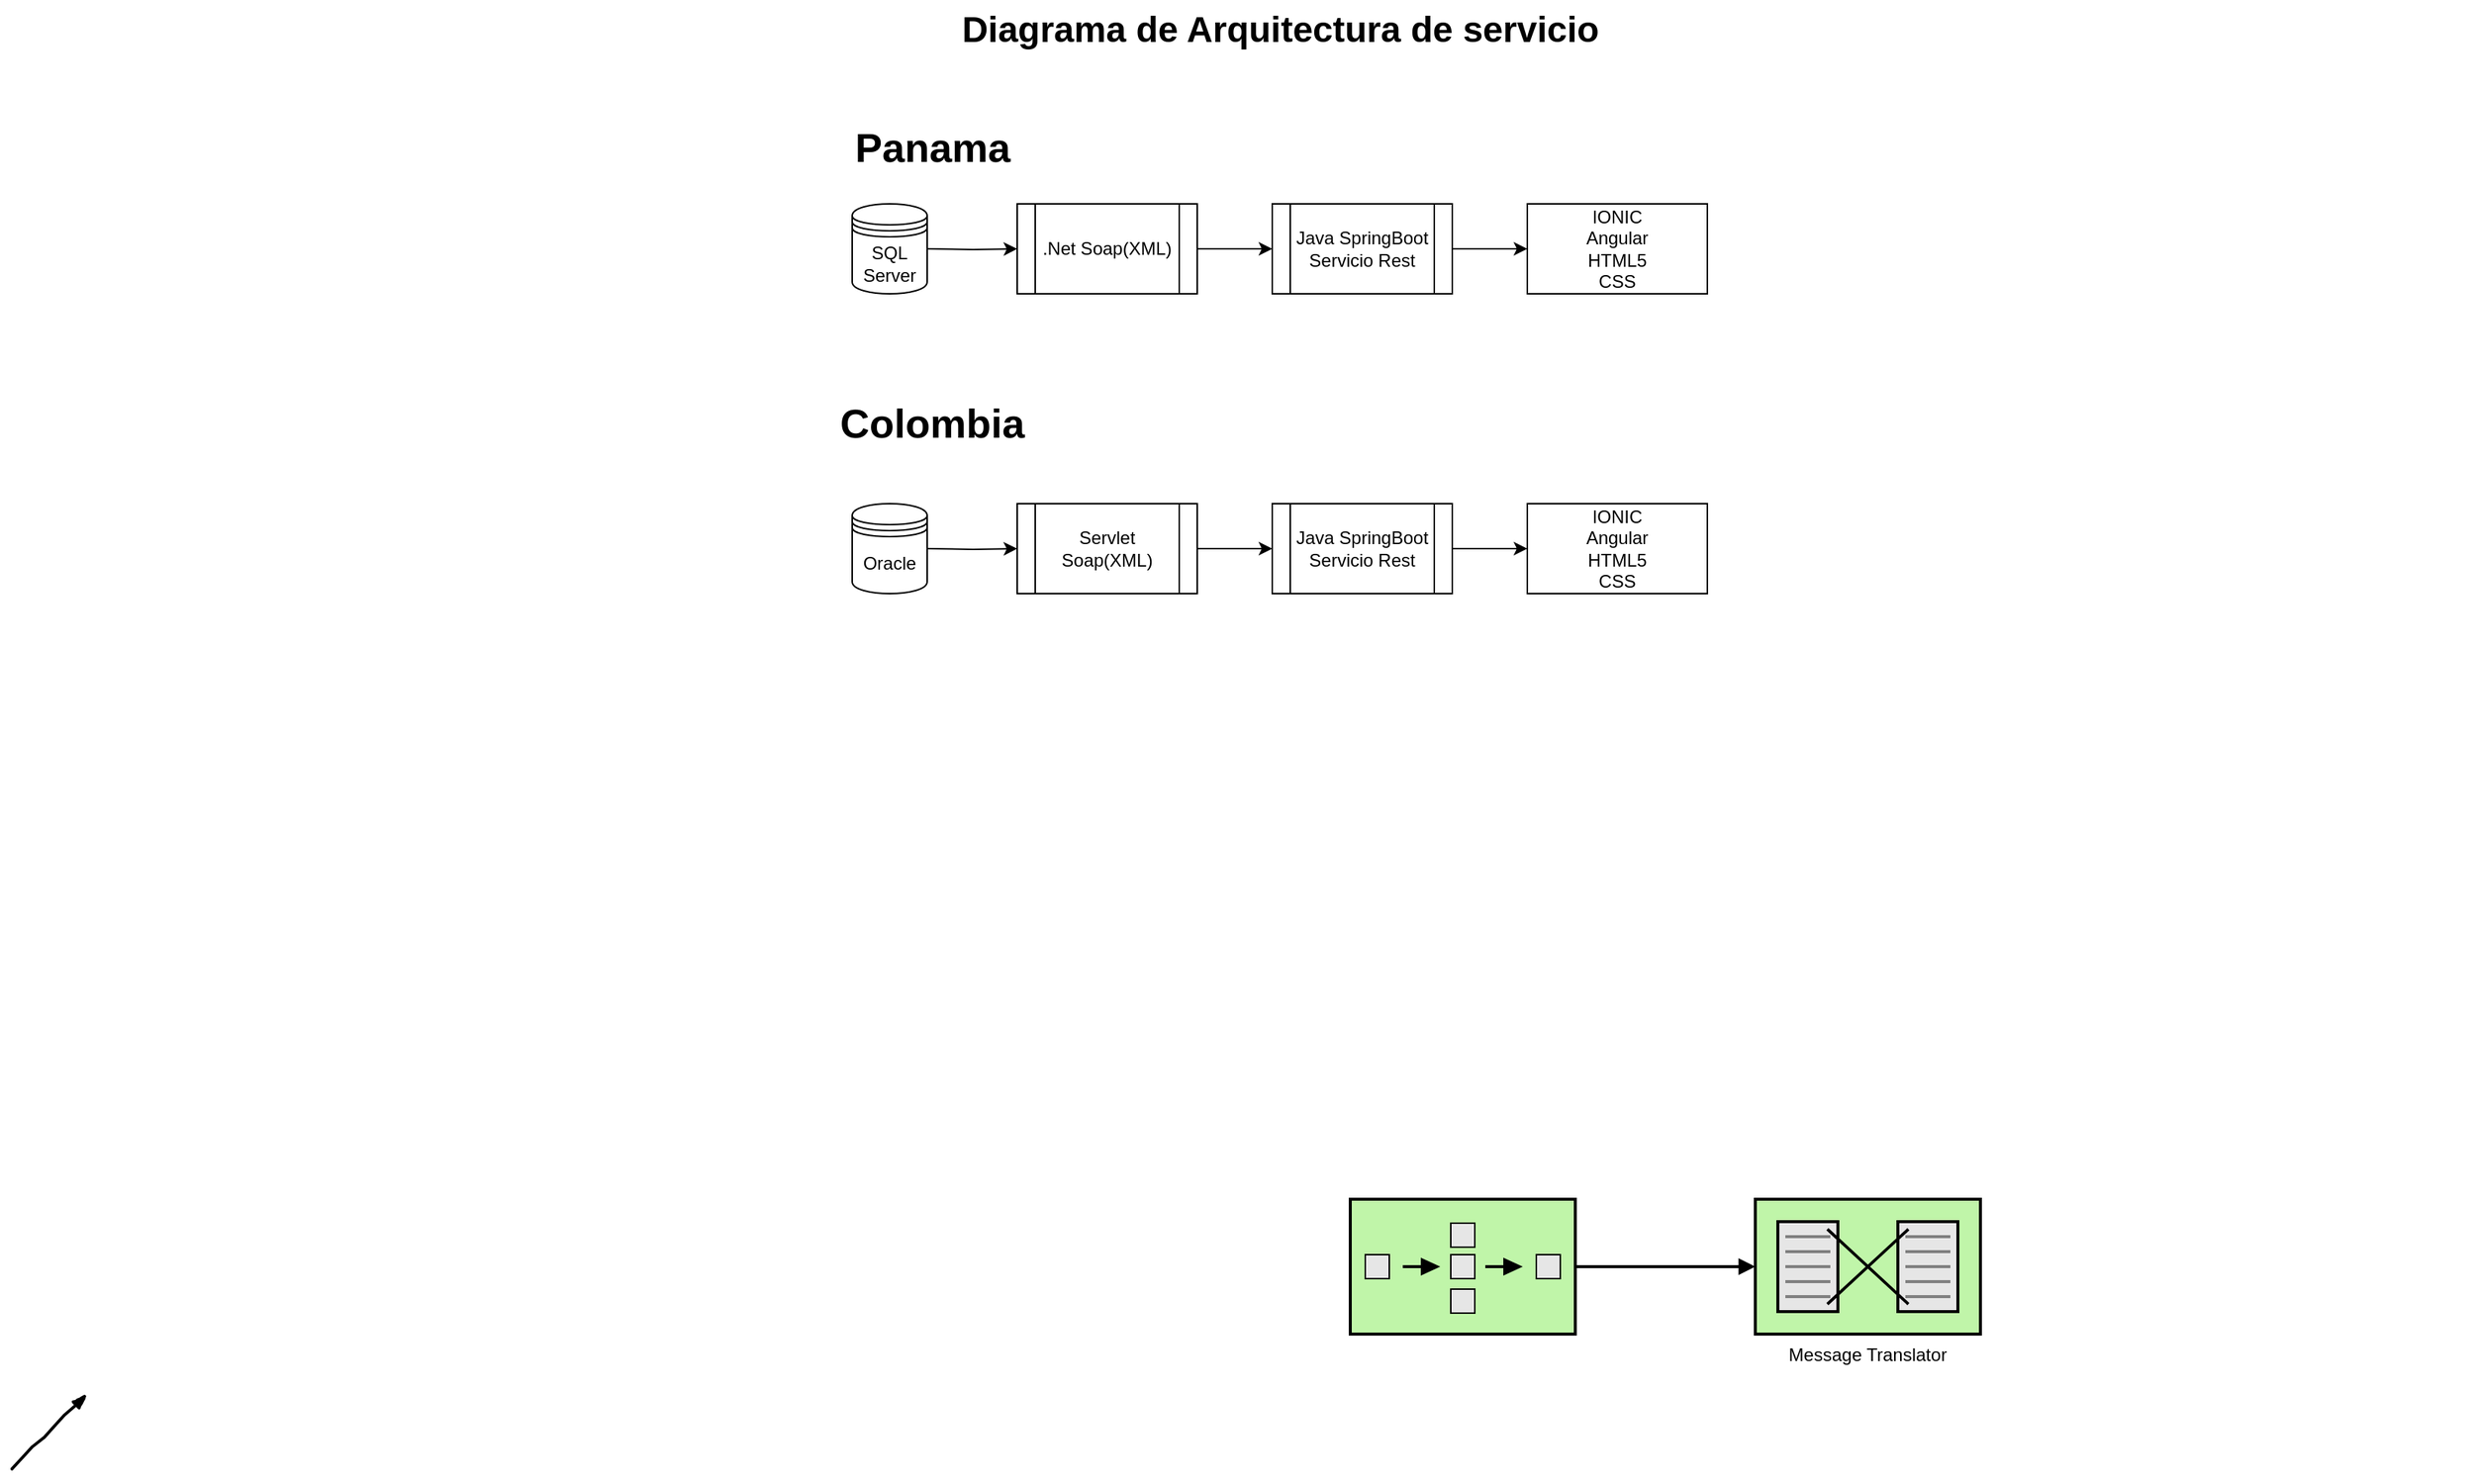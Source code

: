 <mxfile version="10.8.1" type="github"><diagram name="Page-1" id="74b105a0-9070-1c63-61bc-23e55f88626e"><mxGraphModel dx="840" dy="484" grid="1" gridSize="10" guides="1" tooltips="1" connect="1" arrows="1" fold="1" page="1" pageScale="1.5" pageWidth="1169" pageHeight="826" background="none" math="0" shadow="0"><root><mxCell id="0" style=";html=1;"/><mxCell id="1" style=";html=1;" parent="0"/><mxCell id="10b056a9c633e61c-24" style="edgeStyle=orthogonalEdgeStyle;rounded=0;html=1;endArrow=block;endFill=1;jettySize=auto;orthogonalLoop=1;strokeWidth=2;startArrow=none;startFill=0;" parent="1" source="10b056a9c633e61c-14" target="10b056a9c633e61c-16" edge="1"><mxGeometry relative="1" as="geometry"/></mxCell><mxCell id="10b056a9c633e61c-14" value="" style="strokeWidth=2;dashed=0;align=center;fontSize=12;fillColor=#c0f5a9;verticalLabelPosition=bottom;verticalAlign=top;strokeColor=#000000;shape=mxgraph.eip.composed_message_processor;" parent="1" vertex="1"><mxGeometry x="922" y="840" width="150" height="90" as="geometry"/></mxCell><mxCell id="10b056a9c633e61c-16" value="Message Translator" style="strokeWidth=2;dashed=0;align=center;fontSize=12;shape=mxgraph.eip.message_translator;fillColor=#c0f5a9;strokeColor=#000000;verticalLabelPosition=bottom;verticalAlign=top;" parent="1" vertex="1"><mxGeometry x="1192" y="840" width="150" height="90" as="geometry"/></mxCell><mxCell id="10b056a9c633e61c-30" value="Diagrama de Arquitectura de servicio" style="text;strokeColor=none;fillColor=none;html=1;fontSize=24;fontStyle=1;verticalAlign=middle;align=center;" parent="1" vertex="1"><mxGeometry x="80" y="40" width="1590" height="40" as="geometry"/></mxCell><mxCell id="r9agQXXv2kUkUD60YKHJ-7" style="edgeStyle=orthogonalEdgeStyle;rounded=0;orthogonalLoop=1;jettySize=auto;html=1;" edge="1" parent="1" source="r9agQXXv2kUkUD60YKHJ-1" target="r9agQXXv2kUkUD60YKHJ-3"><mxGeometry relative="1" as="geometry"/></mxCell><mxCell id="r9agQXXv2kUkUD60YKHJ-1" value=".Net Soap(XML)" style="shape=process;whiteSpace=wrap;html=1;backgroundOutline=1;" vertex="1" parent="1"><mxGeometry x="700" y="176" width="120" height="60" as="geometry"/></mxCell><mxCell id="r9agQXXv2kUkUD60YKHJ-6" style="edgeStyle=orthogonalEdgeStyle;rounded=0;orthogonalLoop=1;jettySize=auto;html=1;" edge="1" parent="1" target="r9agQXXv2kUkUD60YKHJ-1"><mxGeometry relative="1" as="geometry"><mxPoint x="640" y="206" as="sourcePoint"/></mxGeometry></mxCell><mxCell id="r9agQXXv2kUkUD60YKHJ-2" value="SQL Server" style="shape=datastore;whiteSpace=wrap;html=1;" vertex="1" parent="1"><mxGeometry x="590" y="176" width="50" height="60" as="geometry"/></mxCell><mxCell id="r9agQXXv2kUkUD60YKHJ-9" style="edgeStyle=orthogonalEdgeStyle;rounded=0;orthogonalLoop=1;jettySize=auto;html=1;" edge="1" parent="1" source="r9agQXXv2kUkUD60YKHJ-3" target="r9agQXXv2kUkUD60YKHJ-8"><mxGeometry relative="1" as="geometry"/></mxCell><mxCell id="r9agQXXv2kUkUD60YKHJ-3" value="Java SpringBoot&lt;br&gt;Servicio Rest&lt;br&gt;" style="shape=process;whiteSpace=wrap;html=1;backgroundOutline=1;" vertex="1" parent="1"><mxGeometry x="870" y="176" width="120" height="60" as="geometry"/></mxCell><mxCell id="r9agQXXv2kUkUD60YKHJ-5" value="" style="rounded=0;comic=1;strokeWidth=2;endArrow=blockThin;html=1;fontFamily=Comic Sans MS;fontStyle=1;" edge="1" parent="1"><mxGeometry width="50" height="50" relative="1" as="geometry"><mxPoint x="30" y="1020" as="sourcePoint"/><mxPoint x="80" y="970" as="targetPoint"/></mxGeometry></mxCell><mxCell id="r9agQXXv2kUkUD60YKHJ-8" value="IONIC&lt;br&gt;Angular&lt;br&gt;HTML5&lt;br&gt;CSS&lt;br&gt;" style="rounded=0;whiteSpace=wrap;html=1;" vertex="1" parent="1"><mxGeometry x="1040" y="176" width="120" height="60" as="geometry"/></mxCell><mxCell id="r9agQXXv2kUkUD60YKHJ-10" style="edgeStyle=orthogonalEdgeStyle;rounded=0;orthogonalLoop=1;jettySize=auto;html=1;" edge="1" source="r9agQXXv2kUkUD60YKHJ-11" target="r9agQXXv2kUkUD60YKHJ-15" parent="1"><mxGeometry relative="1" as="geometry"/></mxCell><mxCell id="r9agQXXv2kUkUD60YKHJ-11" value="&lt;span&gt;Servlet Soap(XML)&lt;/span&gt;" style="shape=process;whiteSpace=wrap;html=1;backgroundOutline=1;" vertex="1" parent="1"><mxGeometry x="700" y="376" width="120" height="60" as="geometry"/></mxCell><mxCell id="r9agQXXv2kUkUD60YKHJ-12" style="edgeStyle=orthogonalEdgeStyle;rounded=0;orthogonalLoop=1;jettySize=auto;html=1;" edge="1" target="r9agQXXv2kUkUD60YKHJ-11" parent="1"><mxGeometry relative="1" as="geometry"><mxPoint x="640" y="406" as="sourcePoint"/></mxGeometry></mxCell><mxCell id="r9agQXXv2kUkUD60YKHJ-13" value="Oracle" style="shape=datastore;whiteSpace=wrap;html=1;" vertex="1" parent="1"><mxGeometry x="590" y="376" width="50" height="60" as="geometry"/></mxCell><mxCell id="r9agQXXv2kUkUD60YKHJ-14" style="edgeStyle=orthogonalEdgeStyle;rounded=0;orthogonalLoop=1;jettySize=auto;html=1;" edge="1" source="r9agQXXv2kUkUD60YKHJ-15" target="r9agQXXv2kUkUD60YKHJ-16" parent="1"><mxGeometry relative="1" as="geometry"/></mxCell><mxCell id="r9agQXXv2kUkUD60YKHJ-15" value="&lt;span&gt;Java SpringBoot&lt;/span&gt;&lt;br&gt;&lt;span&gt;Servicio Rest&lt;/span&gt;" style="shape=process;whiteSpace=wrap;html=1;backgroundOutline=1;" vertex="1" parent="1"><mxGeometry x="870" y="376" width="120" height="60" as="geometry"/></mxCell><mxCell id="r9agQXXv2kUkUD60YKHJ-16" value="&lt;span&gt;IONIC&lt;/span&gt;&lt;br&gt;&lt;span&gt;Angular&lt;/span&gt;&lt;br&gt;&lt;span&gt;HTML5&lt;/span&gt;&lt;br&gt;&lt;span&gt;CSS&lt;/span&gt;" style="rounded=0;whiteSpace=wrap;html=1;" vertex="1" parent="1"><mxGeometry x="1040" y="376" width="120" height="60" as="geometry"/></mxCell><mxCell id="r9agQXXv2kUkUD60YKHJ-19" value="&lt;b&gt;&lt;font style=&quot;font-size: 27px&quot;&gt;Panama&lt;/font&gt;&lt;/b&gt;" style="text;html=1;resizable=0;points=[];autosize=1;align=left;verticalAlign=top;spacingTop=-4;" vertex="1" parent="1"><mxGeometry x="590" y="120" width="120" height="20" as="geometry"/></mxCell><mxCell id="r9agQXXv2kUkUD60YKHJ-22" value="&lt;font style=&quot;font-size: 27px&quot;&gt;&lt;b&gt;Colombia&lt;/b&gt;&lt;/font&gt;" style="text;html=1;resizable=0;points=[];autosize=1;align=left;verticalAlign=top;spacingTop=-4;" vertex="1" parent="1"><mxGeometry x="580" y="304" width="140" height="20" as="geometry"/></mxCell></root></mxGraphModel></diagram></mxfile>